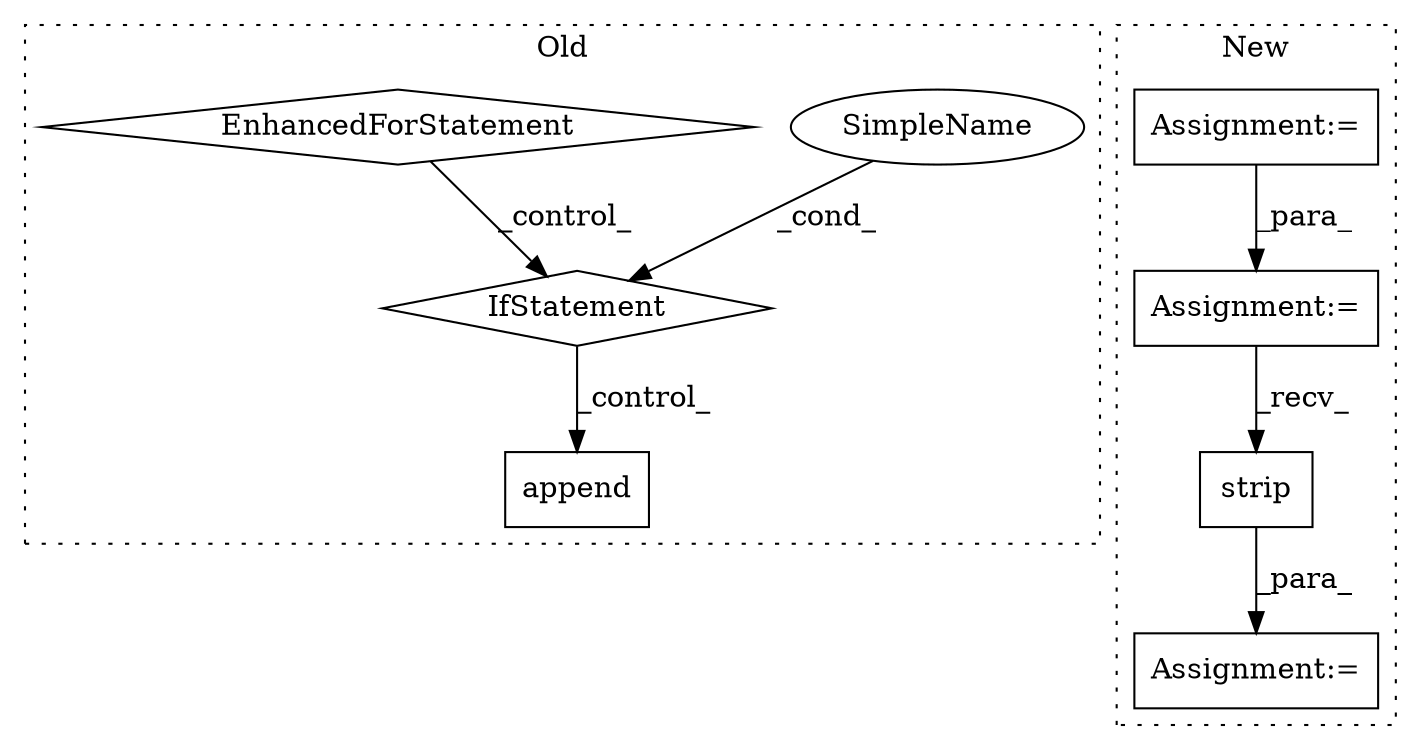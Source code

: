digraph G {
subgraph cluster0 {
1 [label="append" a="32" s="10088,10098" l="7,1" shape="box"];
4 [label="IfStatement" a="25" s="9860,9894" l="4,2" shape="diamond"];
5 [label="SimpleName" a="42" s="" l="" shape="ellipse"];
8 [label="EnhancedForStatement" a="70" s="9698,9796" l="63,2" shape="diamond"];
label = "Old";
style="dotted";
}
subgraph cluster1 {
2 [label="strip" a="32" s="10380,10390" l="6,1" shape="box"];
3 [label="Assignment:=" a="7" s="10365" l="1" shape="box"];
6 [label="Assignment:=" a="7" s="10043" l="1" shape="box"];
7 [label="Assignment:=" a="7" s="10105" l="1" shape="box"];
label = "New";
style="dotted";
}
2 -> 3 [label="_para_"];
4 -> 1 [label="_control_"];
5 -> 4 [label="_cond_"];
6 -> 7 [label="_para_"];
7 -> 2 [label="_recv_"];
8 -> 4 [label="_control_"];
}